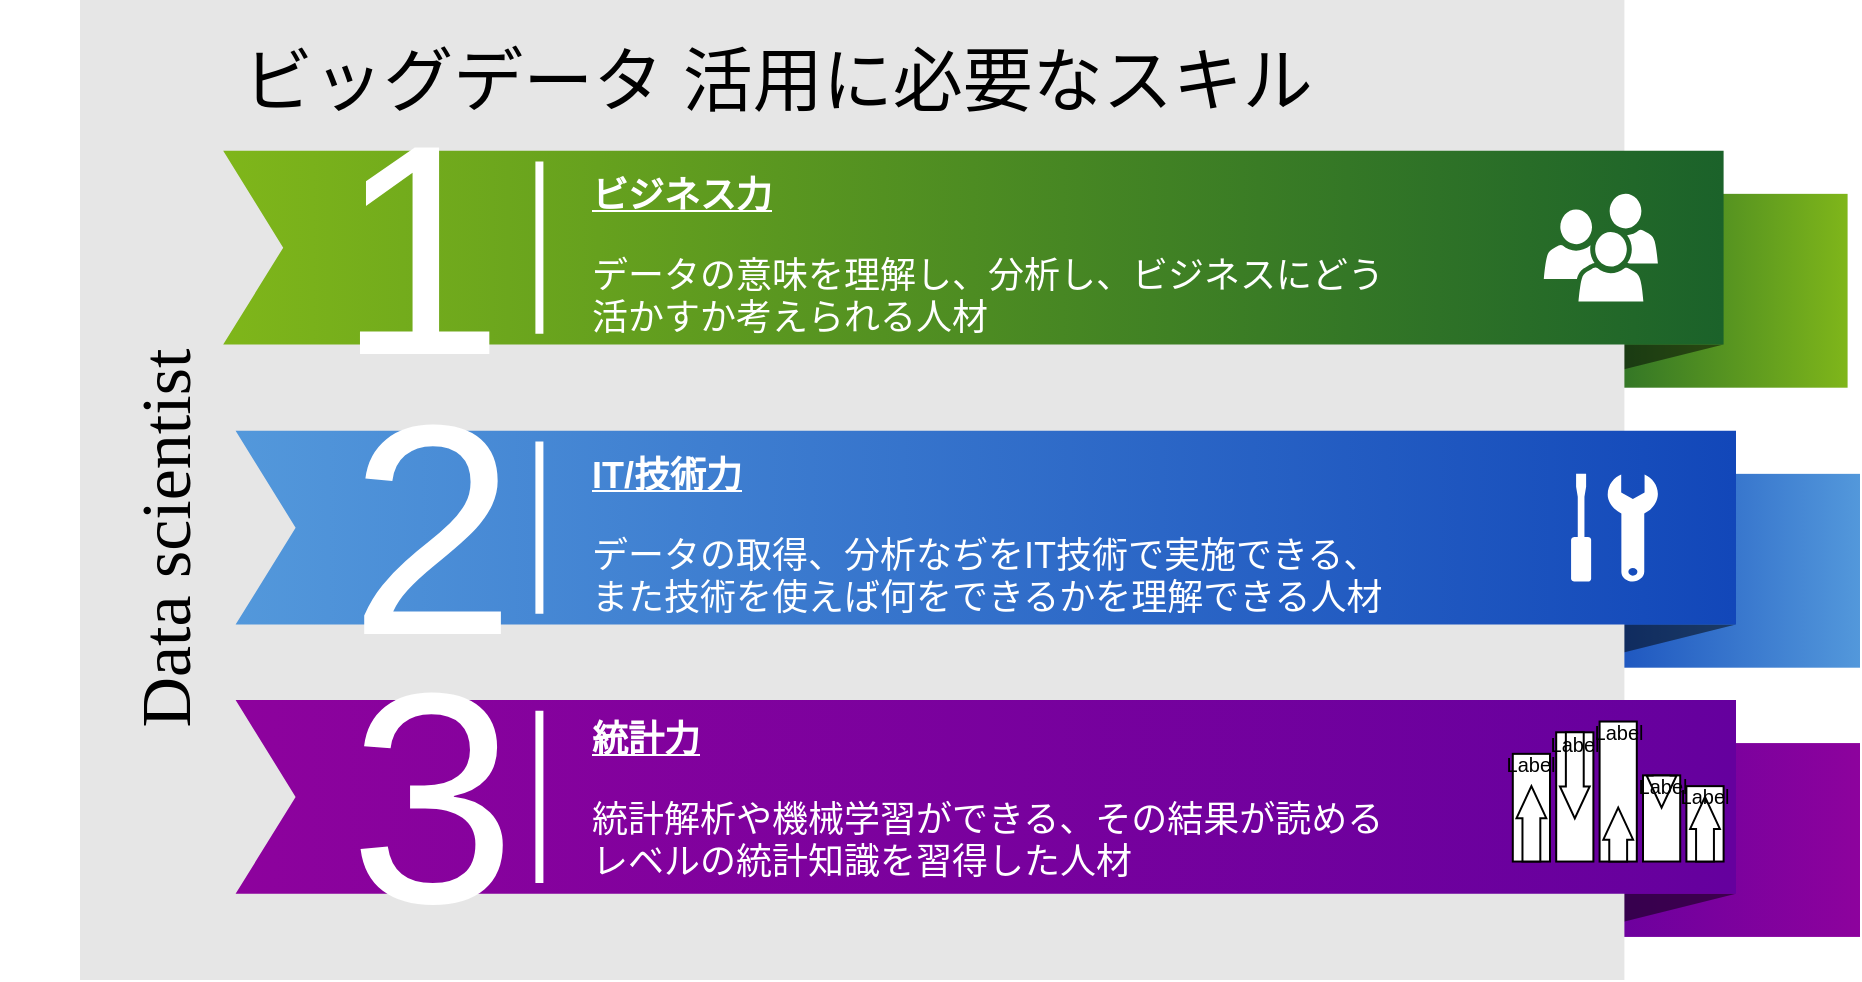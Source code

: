 <mxfile version="12.9.4" type="github">
  <diagram name="Page-1" id="1622d65d-c77d-c4b6-e0e7-3c11208c8684">
    <mxGraphModel dx="1113" dy="819" grid="1" gridSize="10" guides="1" tooltips="1" connect="1" arrows="1" fold="1" page="1" pageScale="1.5" pageWidth="1169" pageHeight="826" background="#ffffff" math="0" shadow="0">
      <root>
        <mxCell id="0" style=";html=1;" />
        <mxCell id="1" style=";html=1;" parent="0" />
        <mxCell id="sVLnHsk-5qbUHLEEGtPF-48" value="" style="group" vertex="1" connectable="0" parent="1">
          <mxGeometry x="110" y="210" width="930" height="490" as="geometry" />
        </mxCell>
        <mxCell id="869962fe87da545-3" value="" style="whiteSpace=wrap;html=1;rounded=0;shadow=0;dashed=0;strokeWidth=1;fontFamily=Tahoma;fontSize=10;fontColor=#FFFFFF;strokeColor=none;fillColor=#7FB61A;gradientColor=#1B622A;gradientDirection=west;" parent="sVLnHsk-5qbUHLEEGtPF-48" vertex="1">
          <mxGeometry x="775" y="96.923" width="148.8" height="96.923" as="geometry" />
        </mxCell>
        <mxCell id="869962fe87da545-4" value="" style="verticalLabelPosition=bottom;verticalAlign=top;html=1;strokeWidth=1;shape=mxgraph.basic.orthogonal_triangle;rounded=0;shadow=0;dashed=0;fontFamily=Tahoma;fontSize=10;fontColor=#FFFFFF;flipV=1;fillColor=#000000;strokeColor=none;opacity=50;" parent="sVLnHsk-5qbUHLEEGtPF-48" vertex="1">
          <mxGeometry x="775" y="172.308" width="86.8" height="21.538" as="geometry" />
        </mxCell>
        <mxCell id="869962fe87da545-6" value="" style="whiteSpace=wrap;html=1;rounded=0;shadow=0;dashed=0;strokeWidth=1;fontFamily=Tahoma;fontSize=10;fontColor=#FFFFFF;strokeColor=none;fillColor=#5398DB;gradientColor=#1247B9;gradientDirection=west;" parent="sVLnHsk-5qbUHLEEGtPF-48" vertex="1">
          <mxGeometry x="781.2" y="236.923" width="148.8" height="96.923" as="geometry" />
        </mxCell>
        <mxCell id="869962fe87da545-7" value="" style="verticalLabelPosition=bottom;verticalAlign=top;html=1;strokeWidth=1;shape=mxgraph.basic.orthogonal_triangle;rounded=0;shadow=0;dashed=0;fontFamily=Tahoma;fontSize=10;fontColor=#FFFFFF;flipV=1;fillColor=#000000;strokeColor=none;opacity=50;" parent="sVLnHsk-5qbUHLEEGtPF-48" vertex="1">
          <mxGeometry x="781.2" y="312.308" width="86.8" height="21.538" as="geometry" />
        </mxCell>
        <mxCell id="869962fe87da545-9" value="" style="whiteSpace=wrap;html=1;rounded=0;shadow=0;dashed=0;strokeWidth=1;fontFamily=Tahoma;fontSize=10;fontColor=#FFFFFF;strokeColor=none;fillColor=#8D029D;gradientColor=#65009E;gradientDirection=west;" parent="sVLnHsk-5qbUHLEEGtPF-48" vertex="1">
          <mxGeometry x="781.2" y="371.538" width="148.8" height="96.923" as="geometry" />
        </mxCell>
        <mxCell id="869962fe87da545-10" value="" style="verticalLabelPosition=bottom;verticalAlign=top;html=1;strokeWidth=1;shape=mxgraph.basic.orthogonal_triangle;rounded=0;shadow=0;dashed=0;fontFamily=Tahoma;fontSize=10;fontColor=#FFFFFF;flipV=1;fillColor=#000000;strokeColor=none;opacity=50;" parent="sVLnHsk-5qbUHLEEGtPF-48" vertex="1">
          <mxGeometry x="781.2" y="446.923" width="86.8" height="21.538" as="geometry" />
        </mxCell>
        <mxCell id="869962fe87da545-5" value="" style="whiteSpace=wrap;html=1;rounded=0;shadow=0;dashed=0;strokeWidth=1;fillColor=#E6E6E6;fontFamily=Verdana;fontSize=70;strokeColor=none;verticalAlign=top;spacingTop=10;" parent="sVLnHsk-5qbUHLEEGtPF-48" vertex="1">
          <mxGeometry x="40" width="772.2" height="490" as="geometry" />
        </mxCell>
        <mxCell id="869962fe87da545-2" value="" style="html=1;shadow=0;dashed=0;align=center;verticalAlign=middle;shape=mxgraph.arrows2.arrow;dy=0;dx=0;notch=30;rounded=0;strokeColor=none;strokeWidth=1;fillColor=#7FB61A;fontFamily=Tahoma;fontSize=10;fontColor=#FFFFFF;gradientColor=#1B622A;gradientDirection=east;" parent="sVLnHsk-5qbUHLEEGtPF-48" vertex="1">
          <mxGeometry x="111.6" y="75.385" width="750.2" height="96.923" as="geometry" />
        </mxCell>
        <mxCell id="869962fe87da545-8" value="" style="html=1;shadow=0;dashed=0;align=center;verticalAlign=middle;shape=mxgraph.arrows2.arrow;dy=0;dx=0;notch=30;rounded=0;strokeColor=none;strokeWidth=1;fillColor=#5398DB;fontFamily=Tahoma;fontSize=10;fontColor=#FFFFFF;gradientColor=#1247B9;gradientDirection=east;" parent="sVLnHsk-5qbUHLEEGtPF-48" vertex="1">
          <mxGeometry x="117.8" y="215.385" width="750.2" height="96.923" as="geometry" />
        </mxCell>
        <mxCell id="869962fe87da545-11" value="" style="html=1;shadow=0;dashed=0;align=center;verticalAlign=middle;shape=mxgraph.arrows2.arrow;dy=0;dx=0;notch=30;rounded=0;strokeColor=none;strokeWidth=1;fillColor=#8D029D;fontFamily=Tahoma;fontSize=10;fontColor=#FFFFFF;gradientColor=#65009E;gradientDirection=east;" parent="sVLnHsk-5qbUHLEEGtPF-48" vertex="1">
          <mxGeometry x="117.8" y="350.0" width="750.2" height="96.923" as="geometry" />
        </mxCell>
        <mxCell id="869962fe87da545-18" value="&lt;font style=&quot;font-size: 35px&quot;&gt;Data scientist&lt;/font&gt;" style="text;html=1;strokeColor=none;fillColor=none;align=center;verticalAlign=middle;whiteSpace=wrap;rounded=0;shadow=0;dashed=0;fontFamily=Verdana;fontSize=70;horizontal=0;" parent="sVLnHsk-5qbUHLEEGtPF-48" vertex="1">
          <mxGeometry x="31" y="91.538" width="80.6" height="355.385" as="geometry" />
        </mxCell>
        <mxCell id="869962fe87da545-19" value="1" style="text;html=1;strokeColor=none;fillColor=none;align=right;verticalAlign=middle;whiteSpace=wrap;rounded=0;shadow=0;dashed=0;fontFamily=Helvetica;fontSize=150;fontColor=#FFFFFF;" parent="sVLnHsk-5qbUHLEEGtPF-48" vertex="1">
          <mxGeometry x="130.2" y="75.385" width="124.0" height="96.923" as="geometry" />
        </mxCell>
        <mxCell id="869962fe87da545-20" value="2" style="text;html=1;strokeColor=none;fillColor=none;align=right;verticalAlign=middle;whiteSpace=wrap;rounded=0;shadow=0;dashed=0;fontFamily=Helvetica;fontSize=150;fontColor=#FFFFFF;" parent="sVLnHsk-5qbUHLEEGtPF-48" vertex="1">
          <mxGeometry x="136.4" y="215.385" width="124.0" height="96.923" as="geometry" />
        </mxCell>
        <mxCell id="869962fe87da545-21" value="3" style="text;html=1;strokeColor=none;fillColor=none;align=right;verticalAlign=middle;whiteSpace=wrap;rounded=0;shadow=0;dashed=0;fontFamily=Helvetica;fontSize=150;fontColor=#FFFFFF;" parent="sVLnHsk-5qbUHLEEGtPF-48" vertex="1">
          <mxGeometry x="136.4" y="350.0" width="124.0" height="96.923" as="geometry" />
        </mxCell>
        <mxCell id="869962fe87da545-24" value="" style="line;strokeWidth=4;direction=south;html=1;rounded=0;shadow=0;dashed=0;fillColor=none;gradientColor=#AD0002;fontFamily=Helvetica;fontSize=150;fontColor=#FFFFFF;align=right;strokeColor=#FFFFFF;" parent="sVLnHsk-5qbUHLEEGtPF-48" vertex="1">
          <mxGeometry x="266.6" y="80.769" width="6.2" height="86.154" as="geometry" />
        </mxCell>
        <mxCell id="869962fe87da545-25" value="" style="line;strokeWidth=4;direction=south;html=1;rounded=0;shadow=0;dashed=0;fillColor=none;gradientColor=#AD0002;fontFamily=Helvetica;fontSize=150;fontColor=#FFFFFF;align=right;strokeColor=#FFFFFF;" parent="sVLnHsk-5qbUHLEEGtPF-48" vertex="1">
          <mxGeometry x="266.6" y="220.769" width="6.2" height="86.154" as="geometry" />
        </mxCell>
        <mxCell id="869962fe87da545-26" value="" style="line;strokeWidth=4;direction=south;html=1;rounded=0;shadow=0;dashed=0;fillColor=none;gradientColor=#AD0002;fontFamily=Helvetica;fontSize=150;fontColor=#FFFFFF;align=right;strokeColor=#FFFFFF;" parent="sVLnHsk-5qbUHLEEGtPF-48" vertex="1">
          <mxGeometry x="266.6" y="355.385" width="6.2" height="86.154" as="geometry" />
        </mxCell>
        <mxCell id="869962fe87da545-29" value="&lt;h1 style=&quot;font-size: 18px&quot;&gt;&lt;font style=&quot;font-size: 18px&quot;&gt;&lt;u&gt;ビジネス力&lt;/u&gt;&lt;/font&gt;&lt;/h1&gt;&lt;p style=&quot;font-size: 18px&quot;&gt;&lt;font style=&quot;font-size: 18px&quot;&gt;データの意味を理解し、分析し、ビジネスにどう活かすか考えられる人材&lt;/font&gt;&lt;/p&gt;" style="text;html=1;strokeColor=none;fillColor=none;spacing=5;spacingTop=-20;whiteSpace=wrap;overflow=hidden;rounded=0;shadow=0;dashed=0;fontFamily=Helvetica;fontSize=18;fontColor=#FFFFFF;align=left;" parent="sVLnHsk-5qbUHLEEGtPF-48" vertex="1">
          <mxGeometry x="291.4" y="86.15" width="415.4" height="83.85" as="geometry" />
        </mxCell>
        <mxCell id="869962fe87da545-34" value="" style="shadow=0;dashed=0;html=1;strokeColor=none;fillColor=#FFFFFF;labelPosition=center;verticalLabelPosition=bottom;verticalAlign=top;shape=mxgraph.office.users.users;rounded=0;fontFamily=Helvetica;fontSize=12;fontColor=#FFFFFF;align=left;" parent="sVLnHsk-5qbUHLEEGtPF-48" vertex="1">
          <mxGeometry x="771.9" y="96.923" width="57.04" height="53.846" as="geometry" />
        </mxCell>
        <mxCell id="869962fe87da545-37" value="" style="shadow=0;dashed=0;html=1;strokeColor=none;fillColor=#FFFFFF;labelPosition=center;verticalLabelPosition=bottom;verticalAlign=top;shape=mxgraph.office.concepts.maintenance;rounded=0;fontFamily=Helvetica;fontSize=12;fontColor=#FFFFFF;align=left;" parent="sVLnHsk-5qbUHLEEGtPF-48" vertex="1">
          <mxGeometry x="785.54" y="236.923" width="43.4" height="53.846" as="geometry" />
        </mxCell>
        <mxCell id="sVLnHsk-5qbUHLEEGtPF-35" value="" style="group" vertex="1" connectable="0" parent="sVLnHsk-5qbUHLEEGtPF-48">
          <mxGeometry x="756.4" y="360.769" width="105.4" height="70" as="geometry" />
        </mxCell>
        <mxCell id="sVLnHsk-5qbUHLEEGtPF-19" value="" style="" vertex="1" parent="sVLnHsk-5qbUHLEEGtPF-35">
          <mxGeometry y="16.154" width="18.6" height="53.846" as="geometry" />
        </mxCell>
        <mxCell id="sVLnHsk-5qbUHLEEGtPF-20" value="" style="shape=mxgraph.arrows2.arrow;dy=0.4;dx=16;notch=0;direction=north;" vertex="1" parent="sVLnHsk-5qbUHLEEGtPF-19">
          <mxGeometry x="1.86" y="16.154" width="14.88" height="37.692" as="geometry" />
        </mxCell>
        <mxCell id="sVLnHsk-5qbUHLEEGtPF-21" value="Label" style="text;html=1;align=center;verticalAlign=middle;whiteSpace=wrap;fontSize=10;" vertex="1" parent="sVLnHsk-5qbUHLEEGtPF-19">
          <mxGeometry width="18.6" height="10.769" as="geometry" />
        </mxCell>
        <mxCell id="sVLnHsk-5qbUHLEEGtPF-22" value="" style="" vertex="1" parent="sVLnHsk-5qbUHLEEGtPF-35">
          <mxGeometry x="21.7" y="5.385" width="18.6" height="64.615" as="geometry" />
        </mxCell>
        <mxCell id="sVLnHsk-5qbUHLEEGtPF-23" value="" style="shape=mxgraph.arrows2.arrow;dy=0.4;dx=16;notch=0;direction=south;" vertex="1" parent="sVLnHsk-5qbUHLEEGtPF-22">
          <mxGeometry x="1.86" width="14.88" height="43.077" as="geometry" />
        </mxCell>
        <mxCell id="sVLnHsk-5qbUHLEEGtPF-24" value="Label" style="text;html=1;align=center;verticalAlign=middle;whiteSpace=wrap;fontSize=10;" vertex="1" parent="sVLnHsk-5qbUHLEEGtPF-22">
          <mxGeometry width="18.6" height="10.769" as="geometry" />
        </mxCell>
        <mxCell id="sVLnHsk-5qbUHLEEGtPF-25" value="" style="" vertex="1" parent="sVLnHsk-5qbUHLEEGtPF-35">
          <mxGeometry x="43.4" width="18.6" height="70" as="geometry" />
        </mxCell>
        <mxCell id="sVLnHsk-5qbUHLEEGtPF-26" value="" style="shape=mxgraph.arrows2.arrow;dy=0.4;dx=16;notch=0;direction=north;" vertex="1" parent="sVLnHsk-5qbUHLEEGtPF-25">
          <mxGeometry x="1.86" y="43.077" width="14.88" height="26.923" as="geometry" />
        </mxCell>
        <mxCell id="sVLnHsk-5qbUHLEEGtPF-27" value="Label" style="text;html=1;align=center;verticalAlign=middle;whiteSpace=wrap;fontSize=10;" vertex="1" parent="sVLnHsk-5qbUHLEEGtPF-25">
          <mxGeometry width="18.6" height="10.769" as="geometry" />
        </mxCell>
        <mxCell id="sVLnHsk-5qbUHLEEGtPF-28" value="" style="" vertex="1" parent="sVLnHsk-5qbUHLEEGtPF-35">
          <mxGeometry x="65.1" y="26.923" width="18.6" height="43.077" as="geometry" />
        </mxCell>
        <mxCell id="sVLnHsk-5qbUHLEEGtPF-29" value="" style="shape=mxgraph.arrows2.arrow;dy=0.4;dx=16;notch=0;direction=south;" vertex="1" parent="sVLnHsk-5qbUHLEEGtPF-28">
          <mxGeometry x="1.86" width="14.88" height="16.154" as="geometry" />
        </mxCell>
        <mxCell id="sVLnHsk-5qbUHLEEGtPF-30" value="Label" style="text;html=1;align=center;verticalAlign=middle;whiteSpace=wrap;fontSize=10;" vertex="1" parent="sVLnHsk-5qbUHLEEGtPF-28">
          <mxGeometry width="18.6" height="10.769" as="geometry" />
        </mxCell>
        <mxCell id="sVLnHsk-5qbUHLEEGtPF-31" value="" style="" vertex="1" parent="sVLnHsk-5qbUHLEEGtPF-35">
          <mxGeometry x="86.8" y="32.308" width="18.6" height="37.692" as="geometry" />
        </mxCell>
        <mxCell id="sVLnHsk-5qbUHLEEGtPF-32" value="" style="shape=mxgraph.arrows2.arrow;dy=0.4;dx=16;notch=0;direction=north;" vertex="1" parent="sVLnHsk-5qbUHLEEGtPF-31">
          <mxGeometry x="1.86" y="5.385" width="14.88" height="32.308" as="geometry" />
        </mxCell>
        <mxCell id="sVLnHsk-5qbUHLEEGtPF-33" value="Label" style="text;html=1;align=center;verticalAlign=middle;whiteSpace=wrap;fontSize=10;" vertex="1" parent="sVLnHsk-5qbUHLEEGtPF-31">
          <mxGeometry width="18.6" height="10.769" as="geometry" />
        </mxCell>
        <mxCell id="sVLnHsk-5qbUHLEEGtPF-46" value="&lt;h1 style=&quot;font-size: 18px&quot;&gt;&lt;font style=&quot;font-size: 18px&quot;&gt;&lt;u&gt;IT/技術力&lt;/u&gt;&lt;/font&gt;&lt;/h1&gt;&lt;p style=&quot;font-size: 18px&quot;&gt;&lt;font style=&quot;font-size: 18px&quot;&gt;データの取得、分析なぢをIT技術で実施できる、また技術を使えば何をできるかを理解できる人材&lt;/font&gt;&lt;/p&gt;" style="text;html=1;strokeColor=none;fillColor=none;spacing=5;spacingTop=-20;whiteSpace=wrap;overflow=hidden;rounded=0;shadow=0;dashed=0;fontFamily=Helvetica;fontSize=18;fontColor=#FFFFFF;align=left;" vertex="1" parent="sVLnHsk-5qbUHLEEGtPF-48">
          <mxGeometry x="291.4" y="226.15" width="415.4" height="83.85" as="geometry" />
        </mxCell>
        <mxCell id="sVLnHsk-5qbUHLEEGtPF-47" value="&lt;h1 style=&quot;font-size: 18px&quot;&gt;&lt;font style=&quot;font-size: 18px&quot;&gt;&lt;u&gt;統計力&lt;/u&gt;&lt;/font&gt;&lt;/h1&gt;&lt;p style=&quot;font-size: 18px&quot;&gt;&lt;font style=&quot;font-size: 18px&quot;&gt;統計解析や機械学習ができる、その結果が読めるレベルの統計知識を習得した人材&lt;/font&gt;&lt;/p&gt;" style="text;html=1;strokeColor=none;fillColor=none;spacing=5;spacingTop=-20;whiteSpace=wrap;overflow=hidden;rounded=0;shadow=0;dashed=0;fontFamily=Helvetica;fontSize=18;fontColor=#FFFFFF;align=left;" vertex="1" parent="sVLnHsk-5qbUHLEEGtPF-48">
          <mxGeometry x="291.4" y="358.08" width="415.4" height="81.92" as="geometry" />
        </mxCell>
        <mxCell id="sVLnHsk-5qbUHLEEGtPF-49" value="ビッグデータ 活用に必要なスキル" style="text;html=1;strokeColor=none;fillColor=none;align=center;verticalAlign=middle;whiteSpace=wrap;rounded=0;fontSize=35;" vertex="1" parent="sVLnHsk-5qbUHLEEGtPF-48">
          <mxGeometry x="111.6" y="30" width="553.6" height="20" as="geometry" />
        </mxCell>
      </root>
    </mxGraphModel>
  </diagram>
</mxfile>
